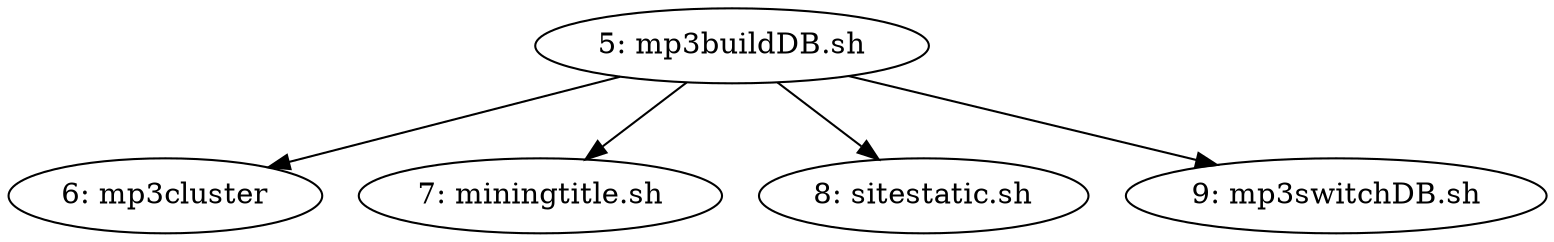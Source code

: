 digraph G {
f5[label = "5: mp3buildDB.sh"];
f6[label = "6: mp3cluster"];
f7[label = "7: miningtitle.sh"];
f8[label = "8: sitestatic.sh"];
f9[label = "9: mp3switchDB.sh"];
f5 -> f6;
f5 -> f7;
f5 -> f8;
f5 -> f9;
}